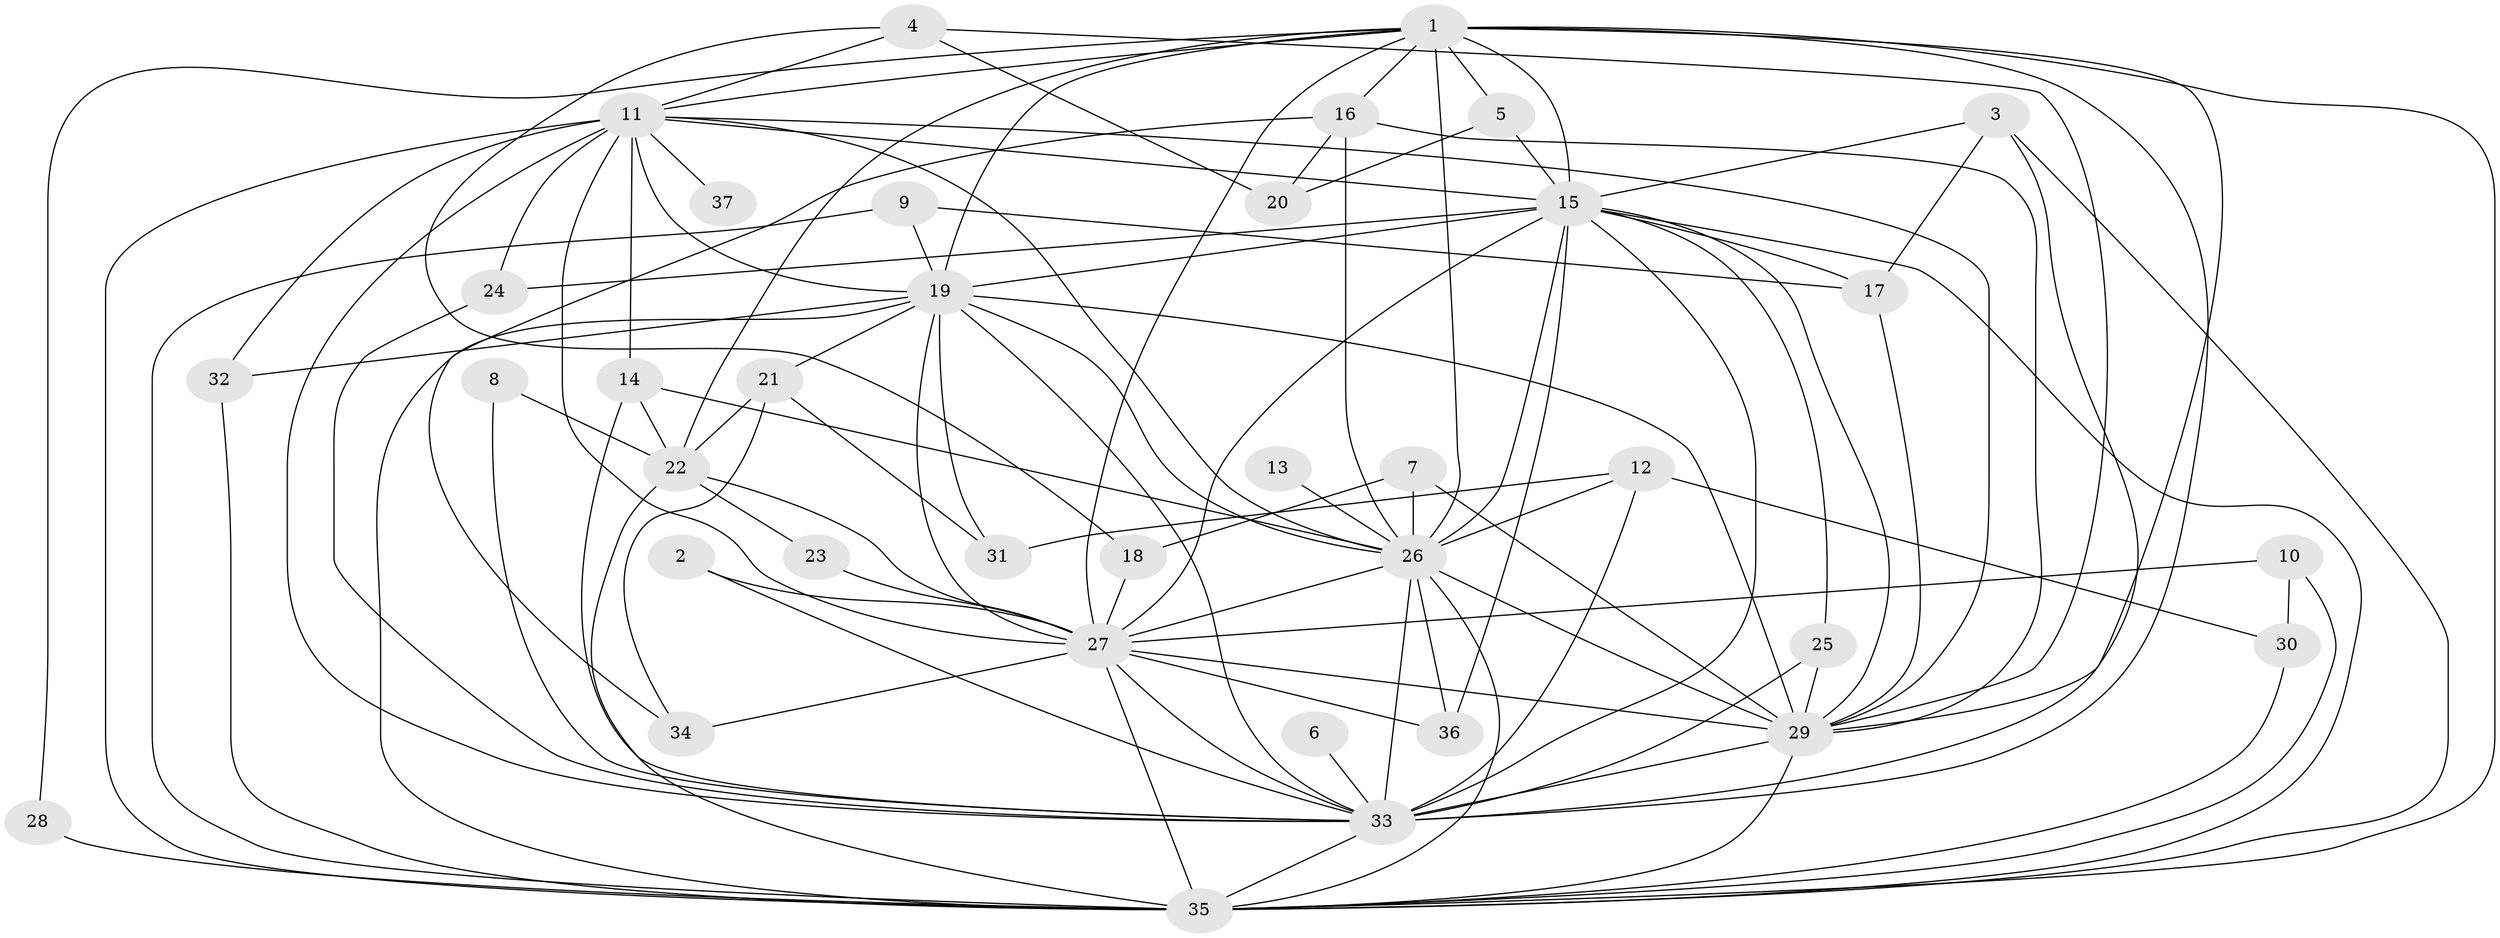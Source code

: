 // original degree distribution, {20: 0.0410958904109589, 18: 0.0273972602739726, 17: 0.0273972602739726, 21: 0.0136986301369863, 12: 0.0136986301369863, 14: 0.0136986301369863, 2: 0.5616438356164384, 5: 0.0410958904109589, 4: 0.0821917808219178, 8: 0.0136986301369863, 3: 0.1643835616438356}
// Generated by graph-tools (version 1.1) at 2025/01/03/09/25 03:01:18]
// undirected, 37 vertices, 105 edges
graph export_dot {
graph [start="1"]
  node [color=gray90,style=filled];
  1;
  2;
  3;
  4;
  5;
  6;
  7;
  8;
  9;
  10;
  11;
  12;
  13;
  14;
  15;
  16;
  17;
  18;
  19;
  20;
  21;
  22;
  23;
  24;
  25;
  26;
  27;
  28;
  29;
  30;
  31;
  32;
  33;
  34;
  35;
  36;
  37;
  1 -- 5 [weight=1.0];
  1 -- 11 [weight=2.0];
  1 -- 15 [weight=2.0];
  1 -- 16 [weight=1.0];
  1 -- 19 [weight=3.0];
  1 -- 22 [weight=1.0];
  1 -- 26 [weight=2.0];
  1 -- 27 [weight=3.0];
  1 -- 28 [weight=1.0];
  1 -- 29 [weight=3.0];
  1 -- 33 [weight=3.0];
  1 -- 35 [weight=2.0];
  2 -- 27 [weight=1.0];
  2 -- 33 [weight=1.0];
  3 -- 15 [weight=1.0];
  3 -- 17 [weight=1.0];
  3 -- 33 [weight=1.0];
  3 -- 35 [weight=1.0];
  4 -- 11 [weight=1.0];
  4 -- 18 [weight=1.0];
  4 -- 20 [weight=1.0];
  4 -- 29 [weight=1.0];
  5 -- 15 [weight=1.0];
  5 -- 20 [weight=1.0];
  6 -- 33 [weight=1.0];
  7 -- 18 [weight=1.0];
  7 -- 26 [weight=1.0];
  7 -- 29 [weight=1.0];
  8 -- 22 [weight=1.0];
  8 -- 33 [weight=1.0];
  9 -- 17 [weight=1.0];
  9 -- 19 [weight=1.0];
  9 -- 35 [weight=1.0];
  10 -- 27 [weight=1.0];
  10 -- 30 [weight=1.0];
  10 -- 35 [weight=1.0];
  11 -- 14 [weight=2.0];
  11 -- 15 [weight=1.0];
  11 -- 19 [weight=1.0];
  11 -- 24 [weight=1.0];
  11 -- 26 [weight=1.0];
  11 -- 27 [weight=2.0];
  11 -- 29 [weight=1.0];
  11 -- 32 [weight=1.0];
  11 -- 33 [weight=1.0];
  11 -- 35 [weight=1.0];
  11 -- 37 [weight=1.0];
  12 -- 26 [weight=1.0];
  12 -- 30 [weight=1.0];
  12 -- 31 [weight=1.0];
  12 -- 33 [weight=1.0];
  13 -- 26 [weight=1.0];
  14 -- 22 [weight=1.0];
  14 -- 26 [weight=1.0];
  14 -- 33 [weight=1.0];
  15 -- 17 [weight=1.0];
  15 -- 19 [weight=2.0];
  15 -- 24 [weight=1.0];
  15 -- 25 [weight=1.0];
  15 -- 26 [weight=1.0];
  15 -- 27 [weight=1.0];
  15 -- 29 [weight=1.0];
  15 -- 33 [weight=1.0];
  15 -- 35 [weight=2.0];
  15 -- 36 [weight=1.0];
  16 -- 20 [weight=1.0];
  16 -- 26 [weight=1.0];
  16 -- 29 [weight=1.0];
  16 -- 34 [weight=1.0];
  17 -- 29 [weight=1.0];
  18 -- 27 [weight=1.0];
  19 -- 21 [weight=1.0];
  19 -- 26 [weight=1.0];
  19 -- 27 [weight=1.0];
  19 -- 29 [weight=2.0];
  19 -- 31 [weight=1.0];
  19 -- 32 [weight=1.0];
  19 -- 33 [weight=1.0];
  19 -- 35 [weight=3.0];
  21 -- 22 [weight=1.0];
  21 -- 31 [weight=1.0];
  21 -- 34 [weight=1.0];
  22 -- 23 [weight=1.0];
  22 -- 27 [weight=1.0];
  22 -- 35 [weight=1.0];
  23 -- 27 [weight=1.0];
  24 -- 33 [weight=1.0];
  25 -- 29 [weight=2.0];
  25 -- 33 [weight=1.0];
  26 -- 27 [weight=2.0];
  26 -- 29 [weight=2.0];
  26 -- 33 [weight=1.0];
  26 -- 35 [weight=1.0];
  26 -- 36 [weight=1.0];
  27 -- 29 [weight=2.0];
  27 -- 33 [weight=1.0];
  27 -- 34 [weight=1.0];
  27 -- 35 [weight=1.0];
  27 -- 36 [weight=1.0];
  28 -- 35 [weight=2.0];
  29 -- 33 [weight=2.0];
  29 -- 35 [weight=1.0];
  30 -- 35 [weight=1.0];
  32 -- 35 [weight=1.0];
  33 -- 35 [weight=1.0];
}
